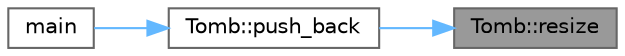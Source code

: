 digraph "Tomb::resize"
{
 // LATEX_PDF_SIZE
  bgcolor="transparent";
  edge [fontname=Helvetica,fontsize=10,labelfontname=Helvetica,labelfontsize=10];
  node [fontname=Helvetica,fontsize=10,shape=box,height=0.2,width=0.4];
  rankdir="RL";
  Node1 [id="Node000001",label="Tomb::resize",height=0.2,width=0.4,color="gray40", fillcolor="grey60", style="filled", fontcolor="black",tooltip="Tomb resize függvénye. A függvény a tömb méretét növeli a megadott értékkel."];
  Node1 -> Node2 [id="edge5_Node000001_Node000002",dir="back",color="steelblue1",style="solid",tooltip=" "];
  Node2 [id="Node000002",label="Tomb::push_back",height=0.2,width=0.4,color="grey40", fillcolor="white", style="filled",URL="$class_tomb.html#ac0d31f04ccdfbe9f32054411345eaf61",tooltip="Tomb push_back függvénye. A függvény a tömb végére fűz egy elemet."];
  Node2 -> Node3 [id="edge6_Node000002_Node000003",dir="back",color="steelblue1",style="solid",tooltip=" "];
  Node3 [id="Node000003",label="main",height=0.2,width=0.4,color="grey40", fillcolor="white", style="filled",URL="$main_8cpp.html#a3c04138a5bfe5d72780bb7e82a18e627",tooltip=" "];
}

